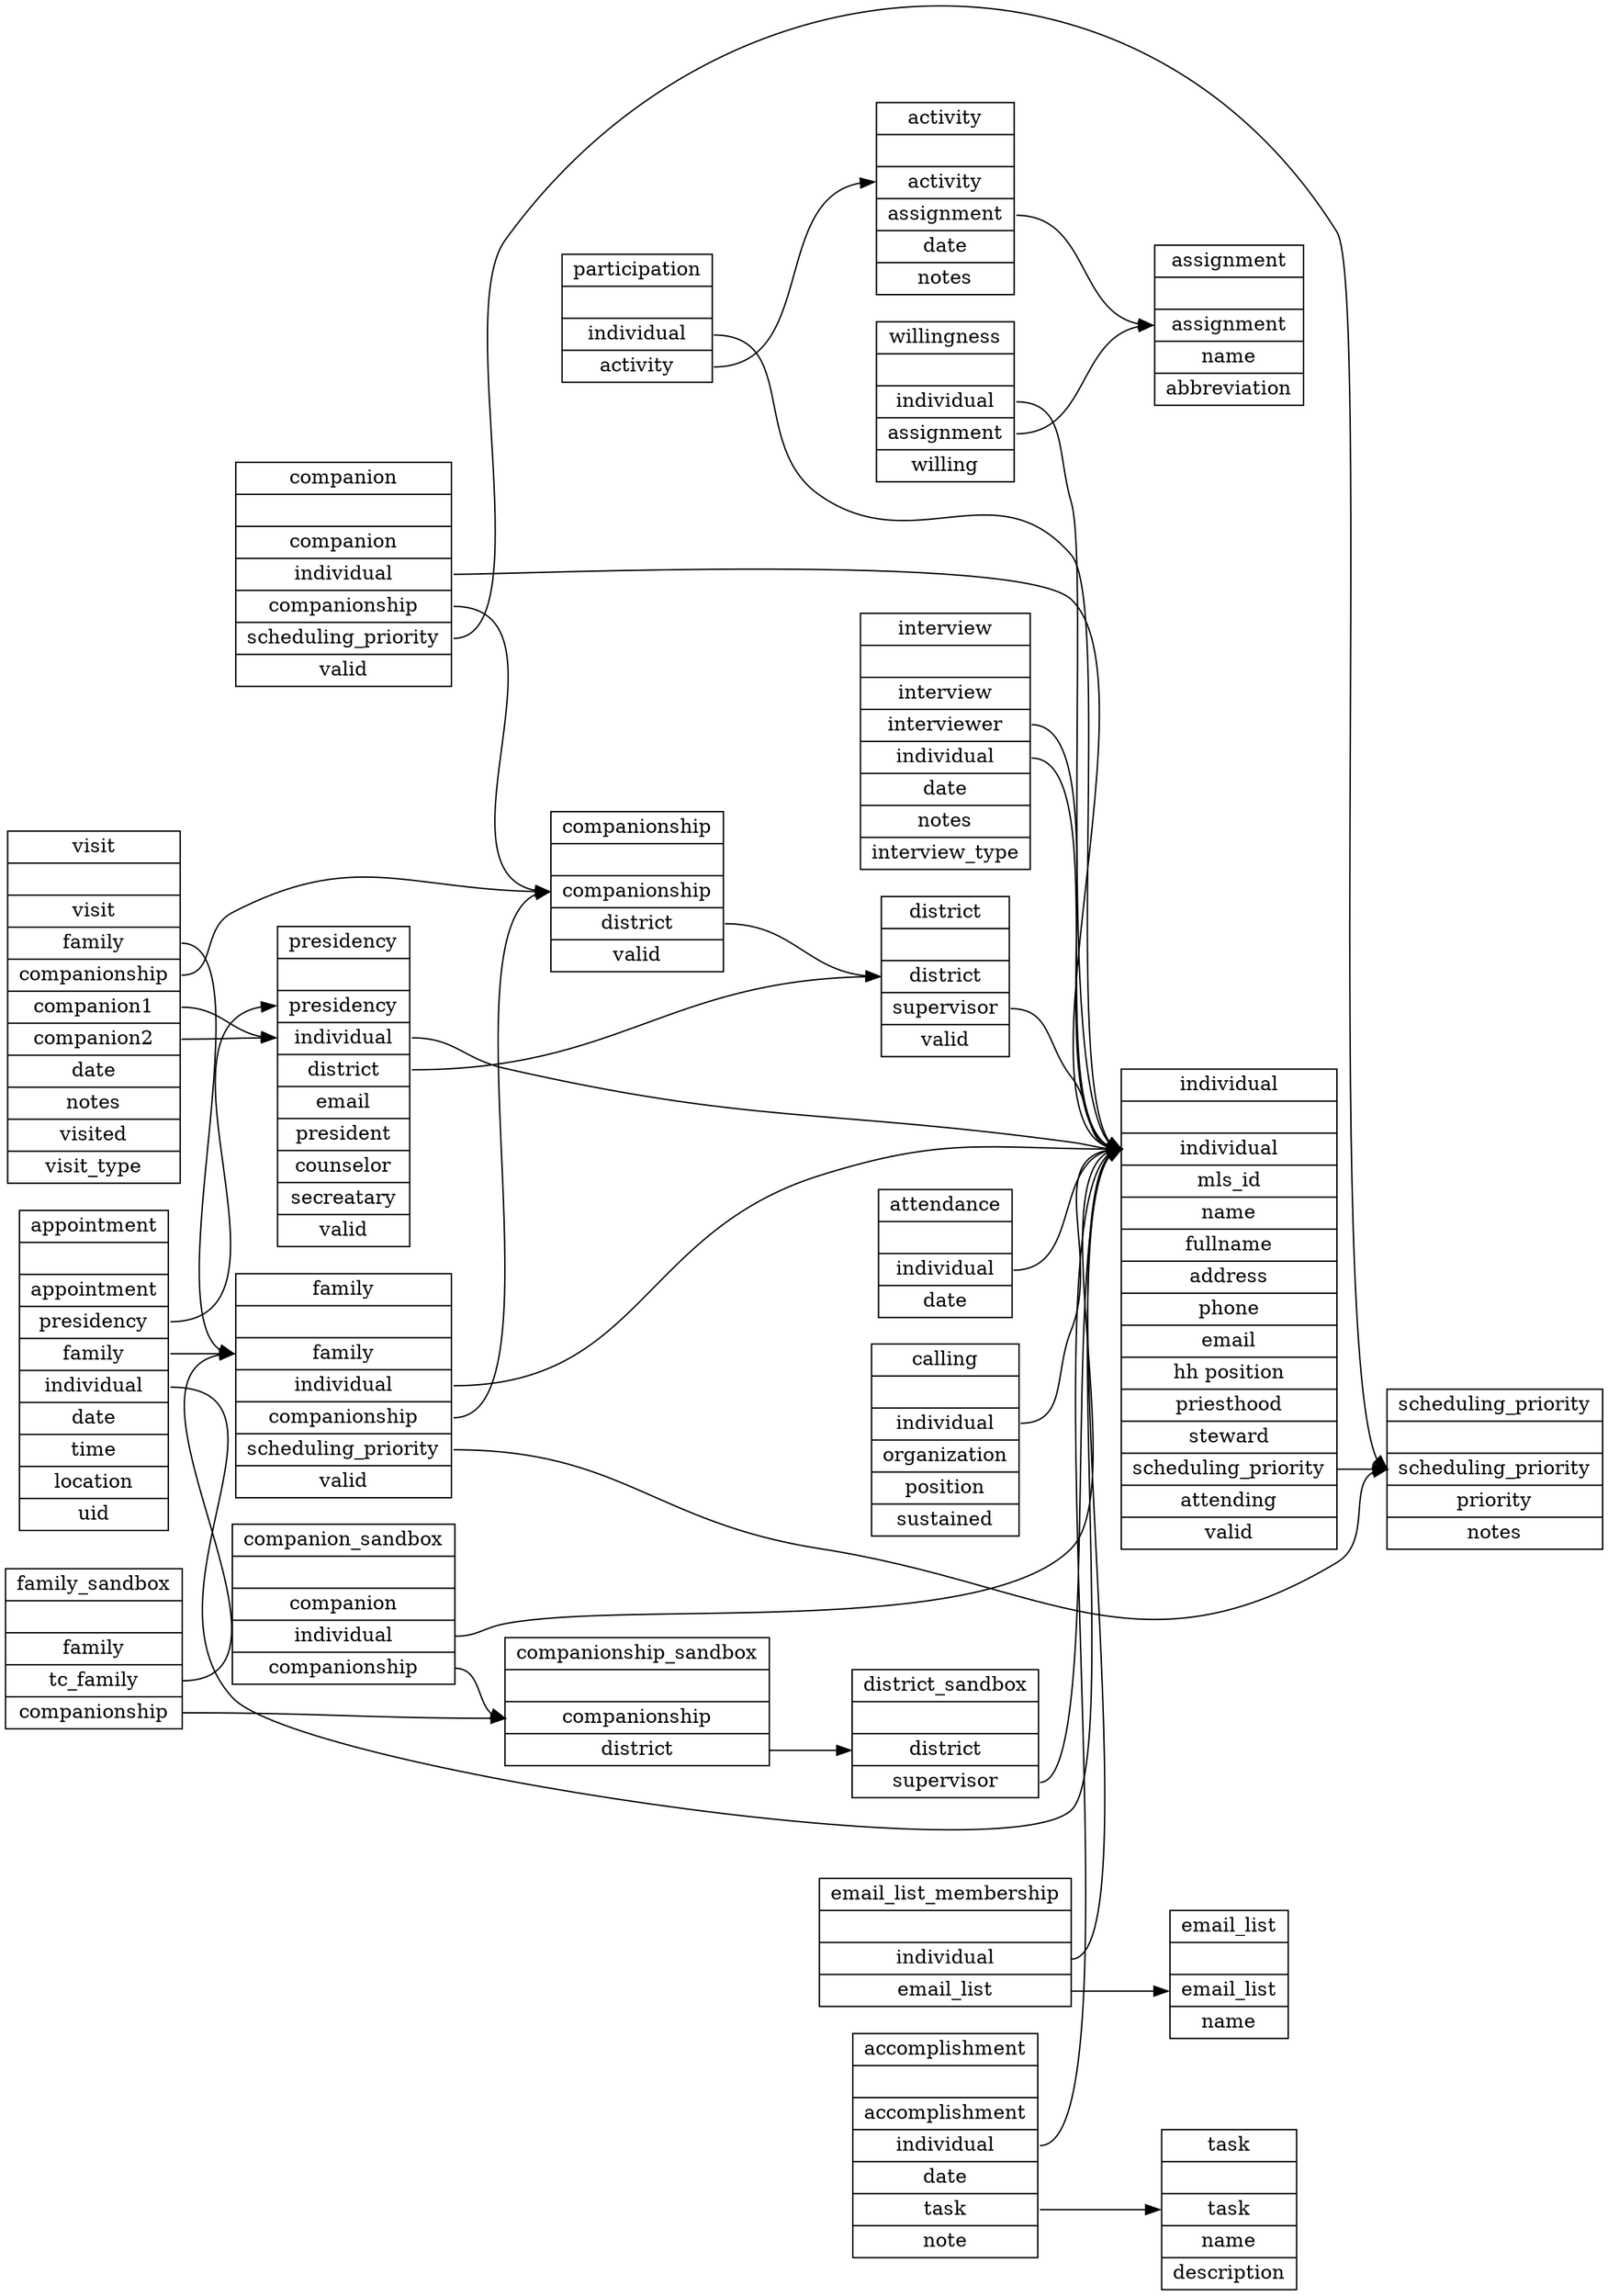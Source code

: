 digraph schema {
  graph [
    rankdir = "LR"
  ];
  activity   [
    label = "activity||<a> activity|<s> assignment|<t> date|<n> notes"
    shape = "record"
  ];
  appointment   [
    label = "appointment||<a> appointment|<p> presidency|<f> family|<i> individual |<d> date|<t> time|<l> location|<u> uid"
    shape = "record"
  ];
  assignment    [
    label = "assignment||<a> assignment|<n> name|<ab> abbreviation"
    shape = "record"
  ];
  attendance   [
    label = "attendance||<i> individual|<d> date"
    shape = "record"
  ];
  calling       [
    label = "calling||<i> individual|<o> organization|<p> position|<s> sustained"
    shape = "record"
  ];
  companion   [
    label = "companion||<c> companion|<i> individual|<cp> companionship|<sp> scheduling_priority|<v> valid"
    shape = "record"
  ];
  companionship   [
    label = "companionship||<c> companionship|<d> district|<v> valid"
    shape = "record"
  ];
  district      [
    label = "district||<d> district|<s> supervisor|<v> valid"
    shape = "record"
  ];
  individual   [
    label = "individual||<i> individual|<id> mls_id|<n> name|<fn> fullname|<a> address|<p> phone|<em> email|<hh> hh position|<pr> priesthood|<st> steward|<sp> scheduling_priority|<a> attending|<v> valid"
    shape = "record"
  ];
  family   [
    label = "family||<f> family|<i> individual|<c> companionship|<sp> scheduling_priority|<v> valid"
    shape = "record"
  ];
  participation   [
    label = "participation||<i> individual|<a> activity"
    shape = "record"
  ];
  interview   [
    label = "interview||<in> interview|<i> interviewer|<il> individual|<t> date|<n> notes|<it> interview_type"
    shape = "record"
  ];
  presidency    [
    label = "presidency||<p> presidency|<i> individual|<d> district|<em> email|<pr> president|<cn> counselor|<sec> secreatary|<v> valid"
    shape = "record"
  ];
  visit   [
    label = "visit||<v> visit|<f> family|<c> companionship|<c1> companion1|<c2> companion2|<t> date|<n> notes|<v> visited|<vt> visit_type"
    shape = "record"
  ];
  willingness   [
    label = "willingness||<i> individual|<a> assignment|<w> willing"
    shape = "record"
  ];
  scheduling_priority   [
    label = "scheduling_priority||<sp> scheduling_priority|<p> priority|<n> notes"
    shape = "record"
  ];
  email_list   [
    label = "email_list||<e> email_list|<n> name"
    shape = "record"
  ];
  email_list_membership   [
    label = "email_list_membership||<i> individual|<e> email_list"
    shape = "record"
  ];
  accomplishment   [
    label = "accomplishment||<a> accomplishment|<i> individual|<d> date|<t> task|<n> note"
    shape = "record"
  ];
  task   [
    label = "task||<t> task|<n> name|<d> description"
    shape = "record"
  ];
  district_sandbox   [
    label = "district_sandbox||<d> district|<s> supervisor"
    shape = "record"
  ];
  companion_sandbox   [
    label = "companion_sandbox||<c> companion|<i> individual|<cp> companionship"
    shape = "record"
  ];
  companionship_sandbox   [
    label = "companionship_sandbox||<cp> companionship|<d> district"
    shape = "record"
  ];
  family_sandbox   [
    label = "family_sandbox||<f> family|<tcf> tc_family|<cp> companionship"
    shape = "record"
  ];

  activity:s      -> assignment:a

  appointment:p   -> presidency:p
  appointment:f   -> family:f
  appointment:i   -> individual:i

  attendance:i    -> individual:i
  
  calling:i       -> individual:i

  companion:cp    -> companionship:c
  companion:i     -> individual:i
  companion:sp    -> scheduling_priority:sp

  companionship:d -> district:d
  
  district:s      -> individual:i
  
  individual:sp   -> scheduling_priority:sp
  
  family:i        -> individual:i
  family:c        -> companionship:c
  family:sp       -> scheduling_priority:sp

  participation:i -> individual:i
  participation:a -> activity:a

  interview:il    -> individual:i
  interview:i     -> individual:i

  presidency:i    -> individual:i
  presidency:d    -> district:d

  visit:c         -> companionship:c
  visit:f         -> family:f
  visit:c1        -> presidency:i
  visit:c2        -> presidency:i

  willingness:i   -> individual:i
  willingness:a   -> assignment:a

  email_list_membership:i  -> individual:i
  email_list_membership:e  -> email_list:e
  
  accomplishment:i   -> individual:i
  accomplishment:t   -> task:t
 
  district_sandbox:s      -> individual:i
  companion_sandbox:i     -> individual:i
  companion_sandbox:cp    -> companionship_sandbox:cp
  companionship_sandbox:d -> district_sandbox:d
  family_sandbox:tcf      -> family:f
  family_sandbox:cp       -> companionship_sandbox:cp
  
}
